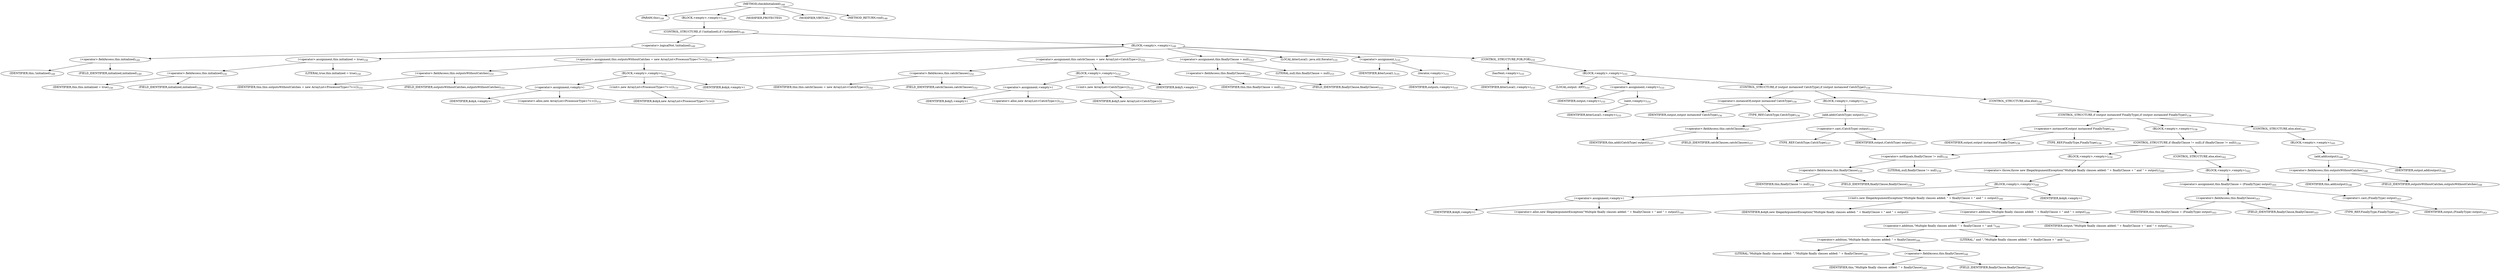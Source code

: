 digraph "checkInitialized" {  
"289" [label = <(METHOD,checkInitialized)<SUB>148</SUB>> ]
"290" [label = <(PARAM,this)<SUB>148</SUB>> ]
"291" [label = <(BLOCK,&lt;empty&gt;,&lt;empty&gt;)<SUB>148</SUB>> ]
"292" [label = <(CONTROL_STRUCTURE,if (!initialized),if (!initialized))<SUB>149</SUB>> ]
"293" [label = <(&lt;operator&gt;.logicalNot,!initialized)<SUB>149</SUB>> ]
"294" [label = <(&lt;operator&gt;.fieldAccess,this.initialized)<SUB>149</SUB>> ]
"295" [label = <(IDENTIFIER,this,!initialized)<SUB>149</SUB>> ]
"296" [label = <(FIELD_IDENTIFIER,initialized,initialized)<SUB>149</SUB>> ]
"297" [label = <(BLOCK,&lt;empty&gt;,&lt;empty&gt;)<SUB>149</SUB>> ]
"298" [label = <(&lt;operator&gt;.assignment,this.initialized = true)<SUB>150</SUB>> ]
"299" [label = <(&lt;operator&gt;.fieldAccess,this.initialized)<SUB>150</SUB>> ]
"300" [label = <(IDENTIFIER,this,this.initialized = true)<SUB>150</SUB>> ]
"301" [label = <(FIELD_IDENTIFIER,initialized,initialized)<SUB>150</SUB>> ]
"302" [label = <(LITERAL,true,this.initialized = true)<SUB>150</SUB>> ]
"303" [label = <(&lt;operator&gt;.assignment,this.outputsWithoutCatches = new ArrayList&lt;ProcessorType&lt;?&gt;&gt;())<SUB>151</SUB>> ]
"304" [label = <(&lt;operator&gt;.fieldAccess,this.outputsWithoutCatches)<SUB>151</SUB>> ]
"305" [label = <(IDENTIFIER,this,this.outputsWithoutCatches = new ArrayList&lt;ProcessorType&lt;?&gt;&gt;())<SUB>151</SUB>> ]
"306" [label = <(FIELD_IDENTIFIER,outputsWithoutCatches,outputsWithoutCatches)<SUB>151</SUB>> ]
"307" [label = <(BLOCK,&lt;empty&gt;,&lt;empty&gt;)<SUB>151</SUB>> ]
"308" [label = <(&lt;operator&gt;.assignment,&lt;empty&gt;)> ]
"309" [label = <(IDENTIFIER,$obj4,&lt;empty&gt;)> ]
"310" [label = <(&lt;operator&gt;.alloc,new ArrayList&lt;ProcessorType&lt;?&gt;&gt;())<SUB>151</SUB>> ]
"311" [label = <(&lt;init&gt;,new ArrayList&lt;ProcessorType&lt;?&gt;&gt;())<SUB>151</SUB>> ]
"312" [label = <(IDENTIFIER,$obj4,new ArrayList&lt;ProcessorType&lt;?&gt;&gt;())> ]
"313" [label = <(IDENTIFIER,$obj4,&lt;empty&gt;)> ]
"314" [label = <(&lt;operator&gt;.assignment,this.catchClauses = new ArrayList&lt;CatchType&gt;())<SUB>152</SUB>> ]
"315" [label = <(&lt;operator&gt;.fieldAccess,this.catchClauses)<SUB>152</SUB>> ]
"316" [label = <(IDENTIFIER,this,this.catchClauses = new ArrayList&lt;CatchType&gt;())<SUB>152</SUB>> ]
"317" [label = <(FIELD_IDENTIFIER,catchClauses,catchClauses)<SUB>152</SUB>> ]
"318" [label = <(BLOCK,&lt;empty&gt;,&lt;empty&gt;)<SUB>152</SUB>> ]
"319" [label = <(&lt;operator&gt;.assignment,&lt;empty&gt;)> ]
"320" [label = <(IDENTIFIER,$obj5,&lt;empty&gt;)> ]
"321" [label = <(&lt;operator&gt;.alloc,new ArrayList&lt;CatchType&gt;())<SUB>152</SUB>> ]
"322" [label = <(&lt;init&gt;,new ArrayList&lt;CatchType&gt;())<SUB>152</SUB>> ]
"323" [label = <(IDENTIFIER,$obj5,new ArrayList&lt;CatchType&gt;())> ]
"324" [label = <(IDENTIFIER,$obj5,&lt;empty&gt;)> ]
"325" [label = <(&lt;operator&gt;.assignment,this.finallyClause = null)<SUB>153</SUB>> ]
"326" [label = <(&lt;operator&gt;.fieldAccess,this.finallyClause)<SUB>153</SUB>> ]
"327" [label = <(IDENTIFIER,this,this.finallyClause = null)<SUB>153</SUB>> ]
"328" [label = <(FIELD_IDENTIFIER,finallyClause,finallyClause)<SUB>153</SUB>> ]
"329" [label = <(LITERAL,null,this.finallyClause = null)<SUB>153</SUB>> ]
"330" [label = <(LOCAL,$iterLocal1: java.util.Iterator)<SUB>155</SUB>> ]
"331" [label = <(&lt;operator&gt;.assignment,)<SUB>155</SUB>> ]
"332" [label = <(IDENTIFIER,$iterLocal1,)<SUB>155</SUB>> ]
"333" [label = <(iterator,&lt;empty&gt;)<SUB>155</SUB>> ]
"334" [label = <(IDENTIFIER,outputs,&lt;empty&gt;)<SUB>155</SUB>> ]
"335" [label = <(CONTROL_STRUCTURE,FOR,FOR)<SUB>155</SUB>> ]
"336" [label = <(hasNext,&lt;empty&gt;)<SUB>155</SUB>> ]
"337" [label = <(IDENTIFIER,$iterLocal1,&lt;empty&gt;)<SUB>155</SUB>> ]
"338" [label = <(BLOCK,&lt;empty&gt;,&lt;empty&gt;)<SUB>155</SUB>> ]
"339" [label = <(LOCAL,output: ANY)<SUB>155</SUB>> ]
"340" [label = <(&lt;operator&gt;.assignment,&lt;empty&gt;)<SUB>155</SUB>> ]
"341" [label = <(IDENTIFIER,output,&lt;empty&gt;)<SUB>155</SUB>> ]
"342" [label = <(next,&lt;empty&gt;)<SUB>155</SUB>> ]
"343" [label = <(IDENTIFIER,$iterLocal1,&lt;empty&gt;)<SUB>155</SUB>> ]
"344" [label = <(CONTROL_STRUCTURE,if (output instanceof CatchType),if (output instanceof CatchType))<SUB>156</SUB>> ]
"345" [label = <(&lt;operator&gt;.instanceOf,output instanceof CatchType)<SUB>156</SUB>> ]
"346" [label = <(IDENTIFIER,output,output instanceof CatchType)<SUB>156</SUB>> ]
"347" [label = <(TYPE_REF,CatchType,CatchType)<SUB>156</SUB>> ]
"348" [label = <(BLOCK,&lt;empty&gt;,&lt;empty&gt;)<SUB>156</SUB>> ]
"349" [label = <(add,add((CatchType) output))<SUB>157</SUB>> ]
"350" [label = <(&lt;operator&gt;.fieldAccess,this.catchClauses)<SUB>157</SUB>> ]
"351" [label = <(IDENTIFIER,this,add((CatchType) output))<SUB>157</SUB>> ]
"352" [label = <(FIELD_IDENTIFIER,catchClauses,catchClauses)<SUB>157</SUB>> ]
"353" [label = <(&lt;operator&gt;.cast,(CatchType) output)<SUB>157</SUB>> ]
"354" [label = <(TYPE_REF,CatchType,CatchType)<SUB>157</SUB>> ]
"355" [label = <(IDENTIFIER,output,(CatchType) output)<SUB>157</SUB>> ]
"356" [label = <(CONTROL_STRUCTURE,else,else)<SUB>158</SUB>> ]
"357" [label = <(CONTROL_STRUCTURE,if (output instanceof FinallyType),if (output instanceof FinallyType))<SUB>158</SUB>> ]
"358" [label = <(&lt;operator&gt;.instanceOf,output instanceof FinallyType)<SUB>158</SUB>> ]
"359" [label = <(IDENTIFIER,output,output instanceof FinallyType)<SUB>158</SUB>> ]
"360" [label = <(TYPE_REF,FinallyType,FinallyType)<SUB>158</SUB>> ]
"361" [label = <(BLOCK,&lt;empty&gt;,&lt;empty&gt;)<SUB>158</SUB>> ]
"362" [label = <(CONTROL_STRUCTURE,if (finallyClause != null),if (finallyClause != null))<SUB>159</SUB>> ]
"363" [label = <(&lt;operator&gt;.notEquals,finallyClause != null)<SUB>159</SUB>> ]
"364" [label = <(&lt;operator&gt;.fieldAccess,this.finallyClause)<SUB>159</SUB>> ]
"365" [label = <(IDENTIFIER,this,finallyClause != null)<SUB>159</SUB>> ]
"366" [label = <(FIELD_IDENTIFIER,finallyClause,finallyClause)<SUB>159</SUB>> ]
"367" [label = <(LITERAL,null,finallyClause != null)<SUB>159</SUB>> ]
"368" [label = <(BLOCK,&lt;empty&gt;,&lt;empty&gt;)<SUB>159</SUB>> ]
"369" [label = <(&lt;operator&gt;.throw,throw new IllegalArgumentException(&quot;Multiple finally clauses added: &quot; + finallyClause + &quot; and &quot; + output);)<SUB>160</SUB>> ]
"370" [label = <(BLOCK,&lt;empty&gt;,&lt;empty&gt;)<SUB>160</SUB>> ]
"371" [label = <(&lt;operator&gt;.assignment,&lt;empty&gt;)> ]
"372" [label = <(IDENTIFIER,$obj6,&lt;empty&gt;)> ]
"373" [label = <(&lt;operator&gt;.alloc,new IllegalArgumentException(&quot;Multiple finally clauses added: &quot; + finallyClause + &quot; and &quot; + output))<SUB>160</SUB>> ]
"374" [label = <(&lt;init&gt;,new IllegalArgumentException(&quot;Multiple finally clauses added: &quot; + finallyClause + &quot; and &quot; + output))<SUB>160</SUB>> ]
"375" [label = <(IDENTIFIER,$obj6,new IllegalArgumentException(&quot;Multiple finally clauses added: &quot; + finallyClause + &quot; and &quot; + output))> ]
"376" [label = <(&lt;operator&gt;.addition,&quot;Multiple finally clauses added: &quot; + finallyClause + &quot; and &quot; + output)<SUB>160</SUB>> ]
"377" [label = <(&lt;operator&gt;.addition,&quot;Multiple finally clauses added: &quot; + finallyClause + &quot; and &quot;)<SUB>160</SUB>> ]
"378" [label = <(&lt;operator&gt;.addition,&quot;Multiple finally clauses added: &quot; + finallyClause)<SUB>160</SUB>> ]
"379" [label = <(LITERAL,&quot;Multiple finally clauses added: &quot;,&quot;Multiple finally clauses added: &quot; + finallyClause)<SUB>160</SUB>> ]
"380" [label = <(&lt;operator&gt;.fieldAccess,this.finallyClause)<SUB>160</SUB>> ]
"381" [label = <(IDENTIFIER,this,&quot;Multiple finally clauses added: &quot; + finallyClause)<SUB>160</SUB>> ]
"382" [label = <(FIELD_IDENTIFIER,finallyClause,finallyClause)<SUB>160</SUB>> ]
"383" [label = <(LITERAL,&quot; and &quot;,&quot;Multiple finally clauses added: &quot; + finallyClause + &quot; and &quot;)<SUB>161</SUB>> ]
"384" [label = <(IDENTIFIER,output,&quot;Multiple finally clauses added: &quot; + finallyClause + &quot; and &quot; + output)<SUB>161</SUB>> ]
"385" [label = <(IDENTIFIER,$obj6,&lt;empty&gt;)> ]
"386" [label = <(CONTROL_STRUCTURE,else,else)<SUB>162</SUB>> ]
"387" [label = <(BLOCK,&lt;empty&gt;,&lt;empty&gt;)<SUB>162</SUB>> ]
"388" [label = <(&lt;operator&gt;.assignment,this.finallyClause = (FinallyType) output)<SUB>163</SUB>> ]
"389" [label = <(&lt;operator&gt;.fieldAccess,this.finallyClause)<SUB>163</SUB>> ]
"390" [label = <(IDENTIFIER,this,this.finallyClause = (FinallyType) output)<SUB>163</SUB>> ]
"391" [label = <(FIELD_IDENTIFIER,finallyClause,finallyClause)<SUB>163</SUB>> ]
"392" [label = <(&lt;operator&gt;.cast,(FinallyType) output)<SUB>163</SUB>> ]
"393" [label = <(TYPE_REF,FinallyType,FinallyType)<SUB>163</SUB>> ]
"394" [label = <(IDENTIFIER,output,(FinallyType) output)<SUB>163</SUB>> ]
"395" [label = <(CONTROL_STRUCTURE,else,else)<SUB>165</SUB>> ]
"396" [label = <(BLOCK,&lt;empty&gt;,&lt;empty&gt;)<SUB>165</SUB>> ]
"397" [label = <(add,add(output))<SUB>166</SUB>> ]
"398" [label = <(&lt;operator&gt;.fieldAccess,this.outputsWithoutCatches)<SUB>166</SUB>> ]
"399" [label = <(IDENTIFIER,this,add(output))<SUB>166</SUB>> ]
"400" [label = <(FIELD_IDENTIFIER,outputsWithoutCatches,outputsWithoutCatches)<SUB>166</SUB>> ]
"401" [label = <(IDENTIFIER,output,add(output))<SUB>166</SUB>> ]
"402" [label = <(MODIFIER,PROTECTED)> ]
"403" [label = <(MODIFIER,VIRTUAL)> ]
"404" [label = <(METHOD_RETURN,void)<SUB>148</SUB>> ]
  "289" -> "290" 
  "289" -> "291" 
  "289" -> "402" 
  "289" -> "403" 
  "289" -> "404" 
  "291" -> "292" 
  "292" -> "293" 
  "292" -> "297" 
  "293" -> "294" 
  "294" -> "295" 
  "294" -> "296" 
  "297" -> "298" 
  "297" -> "303" 
  "297" -> "314" 
  "297" -> "325" 
  "297" -> "330" 
  "297" -> "331" 
  "297" -> "335" 
  "298" -> "299" 
  "298" -> "302" 
  "299" -> "300" 
  "299" -> "301" 
  "303" -> "304" 
  "303" -> "307" 
  "304" -> "305" 
  "304" -> "306" 
  "307" -> "308" 
  "307" -> "311" 
  "307" -> "313" 
  "308" -> "309" 
  "308" -> "310" 
  "311" -> "312" 
  "314" -> "315" 
  "314" -> "318" 
  "315" -> "316" 
  "315" -> "317" 
  "318" -> "319" 
  "318" -> "322" 
  "318" -> "324" 
  "319" -> "320" 
  "319" -> "321" 
  "322" -> "323" 
  "325" -> "326" 
  "325" -> "329" 
  "326" -> "327" 
  "326" -> "328" 
  "331" -> "332" 
  "331" -> "333" 
  "333" -> "334" 
  "335" -> "336" 
  "335" -> "338" 
  "336" -> "337" 
  "338" -> "339" 
  "338" -> "340" 
  "338" -> "344" 
  "340" -> "341" 
  "340" -> "342" 
  "342" -> "343" 
  "344" -> "345" 
  "344" -> "348" 
  "344" -> "356" 
  "345" -> "346" 
  "345" -> "347" 
  "348" -> "349" 
  "349" -> "350" 
  "349" -> "353" 
  "350" -> "351" 
  "350" -> "352" 
  "353" -> "354" 
  "353" -> "355" 
  "356" -> "357" 
  "357" -> "358" 
  "357" -> "361" 
  "357" -> "395" 
  "358" -> "359" 
  "358" -> "360" 
  "361" -> "362" 
  "362" -> "363" 
  "362" -> "368" 
  "362" -> "386" 
  "363" -> "364" 
  "363" -> "367" 
  "364" -> "365" 
  "364" -> "366" 
  "368" -> "369" 
  "369" -> "370" 
  "370" -> "371" 
  "370" -> "374" 
  "370" -> "385" 
  "371" -> "372" 
  "371" -> "373" 
  "374" -> "375" 
  "374" -> "376" 
  "376" -> "377" 
  "376" -> "384" 
  "377" -> "378" 
  "377" -> "383" 
  "378" -> "379" 
  "378" -> "380" 
  "380" -> "381" 
  "380" -> "382" 
  "386" -> "387" 
  "387" -> "388" 
  "388" -> "389" 
  "388" -> "392" 
  "389" -> "390" 
  "389" -> "391" 
  "392" -> "393" 
  "392" -> "394" 
  "395" -> "396" 
  "396" -> "397" 
  "397" -> "398" 
  "397" -> "401" 
  "398" -> "399" 
  "398" -> "400" 
}
